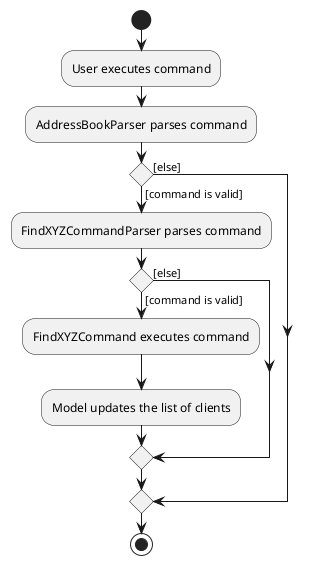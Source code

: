 @startuml

start
:User executes command;

:AddressBookParser parses command;

if () then ([command is valid])
    :FindXYZCommandParser parses command;
    if () then ([command is valid])
        :FindXYZCommand executes command;
        :Model updates the list of clients;
    else ([else])
    endif
else ([else])
endif
stop
@enduml
